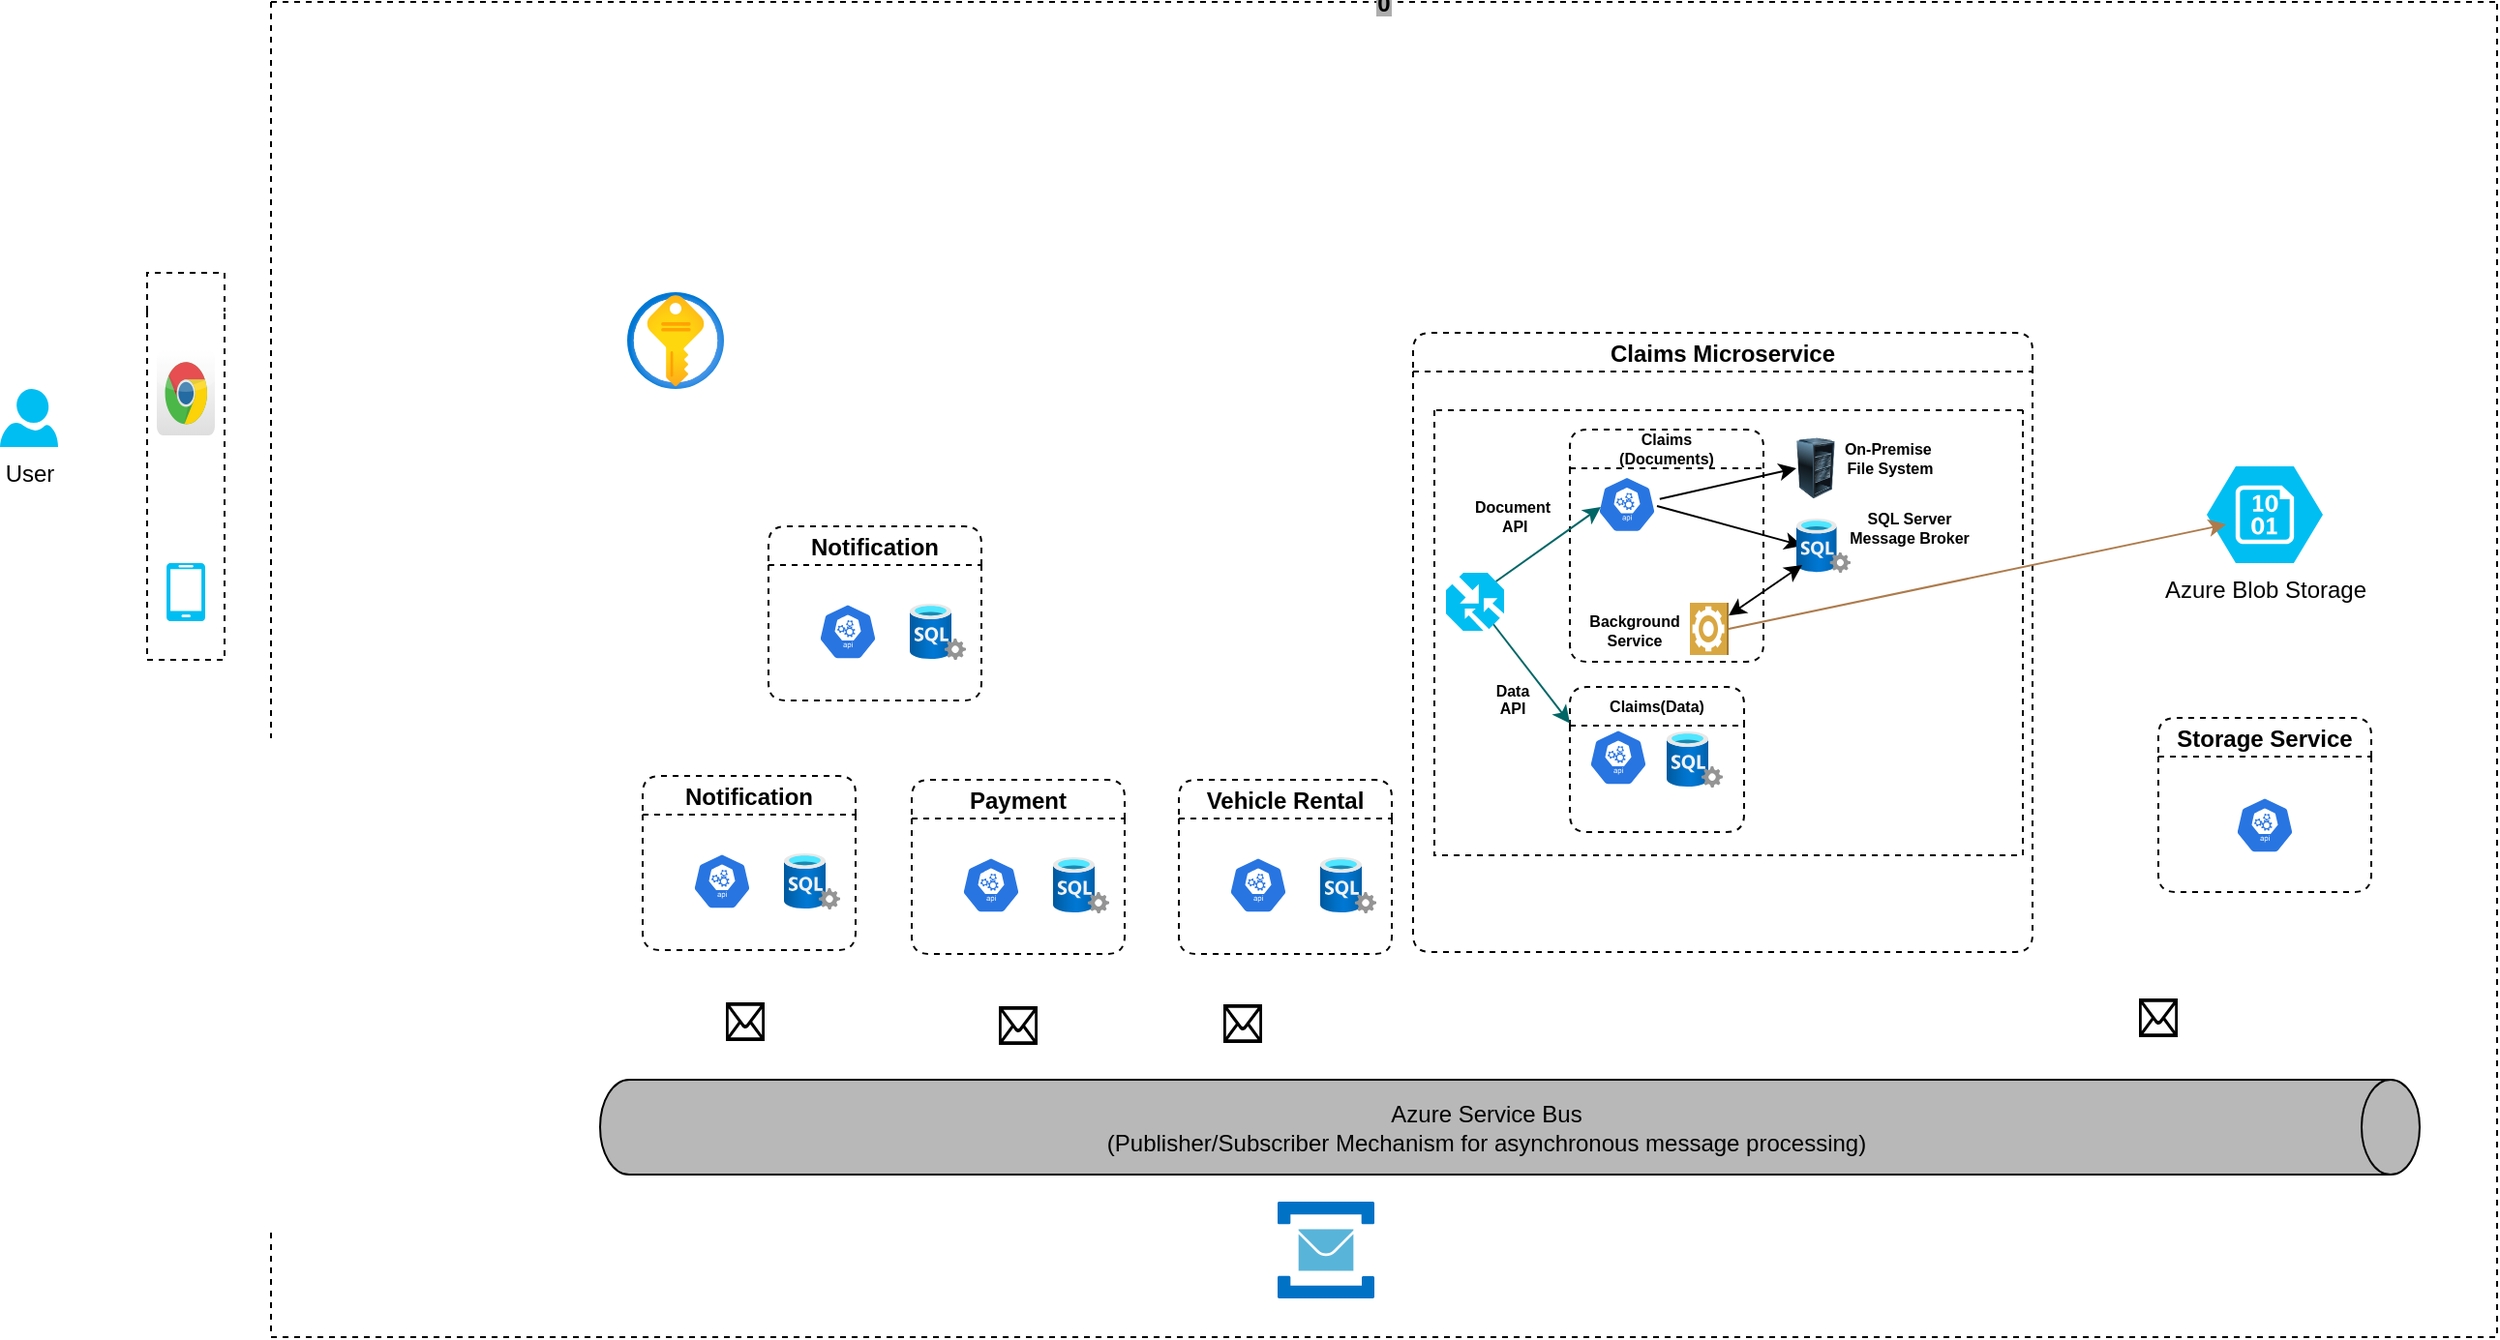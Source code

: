 <mxfile version="17.1.0" type="github">
  <diagram id="Nd7Q3TVraV60mRgbKxLl" name="Page-1">
    <mxGraphModel dx="475" dy="250" grid="1" gridSize="10" guides="1" tooltips="1" connect="1" arrows="1" fold="1" page="1" pageScale="1" pageWidth="827" pageHeight="1169" math="0" shadow="0">
      <root>
        <mxCell id="0" />
        <mxCell id="1" parent="0" />
        <mxCell id="CmC81eJXV_4zMr-YZ4sl-3" value="" style="swimlane;startSize=20;swimlaneLine=0;fillColor=none;dashed=1;collapsible=0;" parent="1" vertex="1">
          <mxGeometry x="86" y="160" width="40" height="200" as="geometry">
            <mxRectangle x="50" y="160" width="50" height="40" as="alternateBounds" />
          </mxGeometry>
        </mxCell>
        <mxCell id="CmC81eJXV_4zMr-YZ4sl-6" value="" style="dashed=0;outlineConnect=0;html=1;align=center;labelPosition=center;verticalLabelPosition=bottom;verticalAlign=top;shape=mxgraph.webicons.chrome;gradientColor=#DFDEDE" parent="CmC81eJXV_4zMr-YZ4sl-3" vertex="1">
          <mxGeometry x="5" y="40" width="30" height="44" as="geometry" />
        </mxCell>
        <mxCell id="CmC81eJXV_4zMr-YZ4sl-7" value="" style="verticalLabelPosition=bottom;html=1;verticalAlign=top;align=center;strokeColor=none;fillColor=#00BEF2;shape=mxgraph.azure.mobile;pointerEvents=1;" parent="CmC81eJXV_4zMr-YZ4sl-3" vertex="1">
          <mxGeometry x="10" y="150" width="20" height="30" as="geometry" />
        </mxCell>
        <mxCell id="CmC81eJXV_4zMr-YZ4sl-4" value="User" style="verticalLabelPosition=bottom;html=1;verticalAlign=top;align=center;strokeColor=none;fillColor=#00BEF2;shape=mxgraph.azure.user;" parent="1" vertex="1">
          <mxGeometry x="10" y="220" width="30" height="30" as="geometry" />
        </mxCell>
        <mxCell id="1T_O8FafnoM-xf-Qj9W--26" value="0" style="swimlane;startSize=0;labelBackgroundColor=#ADADAD;fillColor=#969696;dashed=1;collapsible=0;" parent="1" vertex="1">
          <mxGeometry x="150" y="20" width="1150" height="690" as="geometry" />
        </mxCell>
        <mxCell id="UE3_2l7wGbZXTyPERCW3-47" value="" style="aspect=fixed;html=1;points=[];align=center;image;fontSize=12;image=img/lib/azure2/security/Key_Vaults.svg;" parent="1T_O8FafnoM-xf-Qj9W--26" vertex="1">
          <mxGeometry x="184" y="150" width="50" height="50" as="geometry" />
        </mxCell>
        <mxCell id="UE3_2l7wGbZXTyPERCW3-67" value="" style="sketch=0;pointerEvents=1;shadow=0;dashed=0;html=1;strokeColor=none;fillColor=#DF8C42;labelPosition=center;verticalLabelPosition=bottom;verticalAlign=top;align=center;outlineConnect=0;shape=mxgraph.veeam2.azure_blob;" parent="1T_O8FafnoM-xf-Qj9W--26" vertex="1">
          <mxGeometry x="550" y="320" width="34" as="geometry" />
        </mxCell>
        <mxCell id="1T_O8FafnoM-xf-Qj9W--22" value="Azure Service Bus&lt;br&gt;(Publisher/Subscriber Mechanism for asynchronous message processing)" style="shape=cylinder3;whiteSpace=wrap;boundedLbl=1;backgroundOutline=1;size=15;fillColor=#B8B8B8;align=center;direction=south;labelPosition=center;verticalLabelPosition=middle;verticalAlign=middle;labelBackgroundColor=none;labelBorderColor=none;html=1;" parent="1T_O8FafnoM-xf-Qj9W--26" vertex="1">
          <mxGeometry x="170" y="557" width="940" height="49" as="geometry" />
        </mxCell>
        <mxCell id="UE3_2l7wGbZXTyPERCW3-95" value="Notification" style="swimlane;startSize=20;glass=0;swimlaneLine=1;dashed=1;strokeWidth=1;swimlaneFillColor=none;rounded=1;shadow=0;sketch=0;swimlaneHead=1;horizontal=1;noLabel=0;collapsible=0;" parent="1T_O8FafnoM-xf-Qj9W--26" vertex="1">
          <mxGeometry x="192" y="400" width="110" height="90" as="geometry">
            <mxRectangle x="140" y="55" width="50" height="40" as="alternateBounds" />
          </mxGeometry>
        </mxCell>
        <mxCell id="UE3_2l7wGbZXTyPERCW3-96" value="" style="sketch=0;html=1;dashed=0;whitespace=wrap;fillColor=#2875E2;strokeColor=#ffffff;points=[[0.005,0.63,0],[0.1,0.2,0],[0.9,0.2,0],[0.5,0,0],[0.995,0.63,0],[0.72,0.99,0],[0.5,1,0],[0.28,0.99,0]];shape=mxgraph.kubernetes.icon;prIcon=api" parent="UE3_2l7wGbZXTyPERCW3-95" vertex="1">
          <mxGeometry x="16" y="40" width="50" height="29" as="geometry" />
        </mxCell>
        <mxCell id="UE3_2l7wGbZXTyPERCW3-97" value="" style="aspect=fixed;html=1;points=[];align=center;image;fontSize=12;image=img/lib/azure2/databases/SQL_Server.svg;" parent="UE3_2l7wGbZXTyPERCW3-95" vertex="1">
          <mxGeometry x="73" y="40" width="29" height="29" as="geometry" />
        </mxCell>
        <mxCell id="UE3_2l7wGbZXTyPERCW3-126" value="Azure Blob Storage&lt;br&gt;" style="verticalLabelPosition=bottom;html=1;verticalAlign=top;align=center;strokeColor=none;fillColor=#00BEF2;shape=mxgraph.azure.storage_blob;fontFamily=Helvetica;" parent="1T_O8FafnoM-xf-Qj9W--26" vertex="1">
          <mxGeometry x="1000" y="240" width="60" height="50" as="geometry" />
        </mxCell>
        <mxCell id="UE3_2l7wGbZXTyPERCW3-193" value="Claims Microservice" style="swimlane;startSize=20;glass=0;swimlaneLine=1;dashed=1;strokeWidth=1;swimlaneFillColor=none;rounded=1;shadow=0;sketch=0;swimlaneHead=1;horizontal=1;noLabel=0;collapsible=0;" parent="1T_O8FafnoM-xf-Qj9W--26" vertex="1">
          <mxGeometry x="590" y="171" width="320" height="320" as="geometry">
            <mxRectangle x="140" y="55" width="50" height="40" as="alternateBounds" />
          </mxGeometry>
        </mxCell>
        <mxCell id="UE3_2l7wGbZXTyPERCW3-144" value="" style="swimlane;startSize=0;fontFamily=Helvetica;fontSize=8;html=1;backgroundOutline=0;dashed=1;noLabel=1;rounded=1;swimlaneLine=1;shadow=0;collapsible=0;" parent="UE3_2l7wGbZXTyPERCW3-193" vertex="1">
          <mxGeometry x="11" y="40" width="304" height="230" as="geometry">
            <mxRectangle x="592" y="130" width="50" height="40" as="alternateBounds" />
          </mxGeometry>
        </mxCell>
        <mxCell id="UE3_2l7wGbZXTyPERCW3-120" value="Claims &#xa;(Documents)" style="swimlane;startSize=20;glass=0;swimlaneLine=1;dashed=1;strokeWidth=1;swimlaneFillColor=none;rounded=1;shadow=0;sketch=0;swimlaneHead=1;horizontal=1;noLabel=0;collapsible=0;fontStyle=1;fontSize=8;" parent="UE3_2l7wGbZXTyPERCW3-144" vertex="1">
          <mxGeometry x="70" y="10" width="100" height="120" as="geometry">
            <mxRectangle x="140" y="55" width="50" height="40" as="alternateBounds" />
          </mxGeometry>
        </mxCell>
        <mxCell id="UE3_2l7wGbZXTyPERCW3-121" value="" style="sketch=0;html=1;dashed=0;whitespace=wrap;fillColor=#2875E2;strokeColor=#ffffff;points=[[0.005,0.63,0],[0.1,0.2,0],[0.9,0.2,0],[0.5,0,0],[0.995,0.63,0],[0.72,0.99,0],[0.5,1,0],[0.28,0.99,0]];shape=mxgraph.kubernetes.icon;prIcon=api" parent="UE3_2l7wGbZXTyPERCW3-120" vertex="1">
          <mxGeometry x="12" y="24.25" width="35" height="29" as="geometry" />
        </mxCell>
        <mxCell id="UE3_2l7wGbZXTyPERCW3-130" value="Background&lt;br&gt;Service" style="text;html=1;align=center;verticalAlign=middle;resizable=0;points=[];autosize=1;strokeColor=none;fillColor=none;fontFamily=Helvetica;fontSize=8;fontStyle=1" parent="UE3_2l7wGbZXTyPERCW3-120" vertex="1">
          <mxGeometry x="3" y="88.5" width="60" height="30" as="geometry" />
        </mxCell>
        <mxCell id="UE3_2l7wGbZXTyPERCW3-142" value="" style="outlineConnect=0;dashed=0;verticalLabelPosition=bottom;verticalAlign=top;align=center;html=1;shape=mxgraph.aws3.worker;fillColor=#D9A741;gradientColor=none;fontFamily=Helvetica;direction=north;" parent="UE3_2l7wGbZXTyPERCW3-120" vertex="1">
          <mxGeometry x="62" y="89.5" width="20" height="27" as="geometry" />
        </mxCell>
        <mxCell id="UE3_2l7wGbZXTyPERCW3-165" value="" style="endArrow=classic;html=1;rounded=0;fontFamily=Helvetica;fontSize=8;entryX=0.107;entryY=0.5;entryDx=0;entryDy=0;entryPerimeter=0;" parent="UE3_2l7wGbZXTyPERCW3-120" target="UE3_2l7wGbZXTyPERCW3-169" edge="1">
          <mxGeometry width="50" height="50" relative="1" as="geometry">
            <mxPoint x="45" y="39.5" as="sourcePoint" />
            <mxPoint x="110" y="60" as="targetPoint" />
          </mxGeometry>
        </mxCell>
        <mxCell id="UE3_2l7wGbZXTyPERCW3-176" value="" style="endArrow=classic;html=1;rounded=0;fontFamily=Helvetica;fontSize=8;exitX=0.86;exitY=0.15;exitDx=0;exitDy=0;exitPerimeter=0;fillColor=#dae8fc;strokeColor=#006666;" parent="UE3_2l7wGbZXTyPERCW3-120" source="UE3_2l7wGbZXTyPERCW3-188" edge="1">
          <mxGeometry width="50" height="50" relative="1" as="geometry">
            <mxPoint x="-30" y="80" as="sourcePoint" />
            <mxPoint x="16" y="40" as="targetPoint" />
          </mxGeometry>
        </mxCell>
        <mxCell id="UE3_2l7wGbZXTyPERCW3-90" value="Claims(Data)" style="swimlane;startSize=20;glass=0;swimlaneLine=1;dashed=1;strokeWidth=1;swimlaneFillColor=none;rounded=1;shadow=0;sketch=0;swimlaneHead=1;horizontal=1;noLabel=0;collapsible=0;fontStyle=1;fontSize=8;" parent="UE3_2l7wGbZXTyPERCW3-144" vertex="1">
          <mxGeometry x="70" y="143" width="90" height="75" as="geometry">
            <mxRectangle x="140" y="55" width="50" height="40" as="alternateBounds" />
          </mxGeometry>
        </mxCell>
        <mxCell id="UE3_2l7wGbZXTyPERCW3-91" value="" style="sketch=0;html=1;dashed=0;whitespace=wrap;fillColor=#2875E2;strokeColor=#ffffff;points=[[0.005,0.63,0],[0.1,0.2,0],[0.9,0.2,0],[0.5,0,0],[0.995,0.63,0],[0.72,0.99,0],[0.5,1,0],[0.28,0.99,0]];shape=mxgraph.kubernetes.icon;prIcon=api" parent="UE3_2l7wGbZXTyPERCW3-90" vertex="1">
          <mxGeometry y="22" width="50" height="29" as="geometry" />
        </mxCell>
        <mxCell id="UE3_2l7wGbZXTyPERCW3-122" value="" style="aspect=fixed;html=1;points=[];align=center;image;fontSize=12;image=img/lib/azure2/databases/SQL_Server.svg;" parent="UE3_2l7wGbZXTyPERCW3-90" vertex="1">
          <mxGeometry x="50" y="23" width="29" height="29" as="geometry" />
        </mxCell>
        <mxCell id="UE3_2l7wGbZXTyPERCW3-152" value="" style="image;html=1;image=img/lib/clip_art/computers/Server_Rack_Partial_128x128.png;dashed=1;fontFamily=Helvetica;fontSize=8;" parent="UE3_2l7wGbZXTyPERCW3-144" vertex="1">
          <mxGeometry x="187" y="10" width="20" height="40" as="geometry" />
        </mxCell>
        <mxCell id="UE3_2l7wGbZXTyPERCW3-164" value="" style="endArrow=classic;html=1;rounded=0;fontFamily=Helvetica;fontSize=8;exitX=0.983;exitY=0.4;exitDx=0;exitDy=0;exitPerimeter=0;entryX=0;entryY=0.5;entryDx=0;entryDy=0;" parent="UE3_2l7wGbZXTyPERCW3-144" source="UE3_2l7wGbZXTyPERCW3-121" target="UE3_2l7wGbZXTyPERCW3-152" edge="1">
          <mxGeometry width="50" height="50" relative="1" as="geometry">
            <mxPoint x="130" y="79.5" as="sourcePoint" />
            <mxPoint x="180" y="29.5" as="targetPoint" />
          </mxGeometry>
        </mxCell>
        <mxCell id="UE3_2l7wGbZXTyPERCW3-141" value="On-Premise&amp;nbsp;&lt;br&gt;File System" style="text;html=1;align=center;verticalAlign=middle;resizable=0;points=[];autosize=1;strokeColor=none;fillColor=none;fontFamily=Helvetica;fontSize=8;fontStyle=1" parent="UE3_2l7wGbZXTyPERCW3-144" vertex="1">
          <mxGeometry x="205" y="10" width="60" height="30" as="geometry" />
        </mxCell>
        <mxCell id="UE3_2l7wGbZXTyPERCW3-169" value="" style="aspect=fixed;html=1;points=[];align=center;image;fontSize=12;image=img/lib/azure2/databases/SQL_Server.svg;dashed=1;fontFamily=Helvetica;" parent="UE3_2l7wGbZXTyPERCW3-144" vertex="1">
          <mxGeometry x="187" y="56" width="28" height="28" as="geometry" />
        </mxCell>
        <mxCell id="UE3_2l7wGbZXTyPERCW3-171" value="SQL Server &lt;br&gt;Message Broker" style="text;html=1;align=center;verticalAlign=middle;resizable=0;points=[];autosize=1;strokeColor=none;fillColor=none;fontFamily=Helvetica;fontSize=8;fontStyle=1" parent="UE3_2l7wGbZXTyPERCW3-144" vertex="1">
          <mxGeometry x="205" y="46" width="80" height="30" as="geometry" />
        </mxCell>
        <mxCell id="UE3_2l7wGbZXTyPERCW3-172" value="" style="endArrow=classic;startArrow=classic;html=1;rounded=0;fontFamily=Helvetica;fontSize=8;" parent="UE3_2l7wGbZXTyPERCW3-144" source="UE3_2l7wGbZXTyPERCW3-142" edge="1">
          <mxGeometry width="50" height="50" relative="1" as="geometry">
            <mxPoint x="140" y="130" as="sourcePoint" />
            <mxPoint x="190" y="80" as="targetPoint" />
          </mxGeometry>
        </mxCell>
        <mxCell id="UE3_2l7wGbZXTyPERCW3-183" value="" style="endArrow=classic;html=1;rounded=0;fontFamily=Helvetica;fontSize=8;entryX=0;entryY=0.25;entryDx=0;entryDy=0;strokeColor=#006666;" parent="UE3_2l7wGbZXTyPERCW3-144" target="UE3_2l7wGbZXTyPERCW3-90" edge="1">
          <mxGeometry width="50" height="50" relative="1" as="geometry">
            <mxPoint x="30" y="110" as="sourcePoint" />
            <mxPoint x="130" y="90" as="targetPoint" />
            <Array as="points" />
          </mxGeometry>
        </mxCell>
        <mxCell id="UE3_2l7wGbZXTyPERCW3-184" value="Document&lt;br&gt;&amp;nbsp;API" style="text;html=1;align=center;verticalAlign=middle;resizable=0;points=[];autosize=1;strokeColor=none;fillColor=none;fontFamily=Helvetica;fontSize=8;fontStyle=1" parent="UE3_2l7wGbZXTyPERCW3-144" vertex="1">
          <mxGeometry x="15" y="40" width="50" height="30" as="geometry" />
        </mxCell>
        <mxCell id="UE3_2l7wGbZXTyPERCW3-185" value="&lt;br&gt;Data&lt;br&gt;API&lt;br&gt;" style="text;html=1;align=center;verticalAlign=middle;resizable=0;points=[];autosize=1;strokeColor=none;fillColor=none;fontFamily=Helvetica;fontSize=8;fontStyle=1" parent="UE3_2l7wGbZXTyPERCW3-144" vertex="1">
          <mxGeometry x="25" y="125" width="30" height="40" as="geometry" />
        </mxCell>
        <mxCell id="UE3_2l7wGbZXTyPERCW3-188" value="" style="verticalLabelPosition=bottom;html=1;verticalAlign=top;align=center;strokeColor=none;fillColor=#00BEF2;shape=mxgraph.azure.traffic_manager;pointerEvents=1;dashed=1;fontFamily=Helvetica;fontSize=8;" parent="UE3_2l7wGbZXTyPERCW3-144" vertex="1">
          <mxGeometry x="6" y="84" width="30" height="30" as="geometry" />
        </mxCell>
        <mxCell id="UE3_2l7wGbZXTyPERCW3-215" value="" style="endArrow=classic;html=1;rounded=0;fontFamily=Helvetica;fontSize=8;strokeColor=#AD7B4C;exitX=0.5;exitY=1;exitDx=0;exitDy=0;exitPerimeter=0;" parent="1T_O8FafnoM-xf-Qj9W--26" source="UE3_2l7wGbZXTyPERCW3-142" edge="1">
          <mxGeometry width="50" height="50" relative="1" as="geometry">
            <mxPoint x="960" y="320" as="sourcePoint" />
            <mxPoint x="1010" y="270" as="targetPoint" />
          </mxGeometry>
        </mxCell>
        <mxCell id="UE3_2l7wGbZXTyPERCW3-264" value="Storage Service" style="swimlane;startSize=20;glass=0;swimlaneLine=1;dashed=1;strokeWidth=1;swimlaneFillColor=none;rounded=1;shadow=0;sketch=0;swimlaneHead=1;horizontal=1;noLabel=0;collapsible=0;" parent="1T_O8FafnoM-xf-Qj9W--26" vertex="1">
          <mxGeometry x="975" y="370" width="110" height="90" as="geometry">
            <mxRectangle x="140" y="55" width="50" height="40" as="alternateBounds" />
          </mxGeometry>
        </mxCell>
        <mxCell id="UE3_2l7wGbZXTyPERCW3-265" value="" style="sketch=0;html=1;dashed=0;whitespace=wrap;fillColor=#2875E2;strokeColor=#ffffff;points=[[0.005,0.63,0],[0.1,0.2,0],[0.9,0.2,0],[0.5,0,0],[0.995,0.63,0],[0.72,0.99,0],[0.5,1,0],[0.28,0.99,0]];shape=mxgraph.kubernetes.icon;prIcon=api" parent="UE3_2l7wGbZXTyPERCW3-264" vertex="1">
          <mxGeometry x="30" y="41" width="50" height="29" as="geometry" />
        </mxCell>
        <mxCell id="Inlq9MId-8xqULkoF2Bs-1" value="" style="sketch=0;aspect=fixed;html=1;points=[];align=center;image;fontSize=12;image=img/lib/mscae/Service_Bus.svg;" vertex="1" parent="1T_O8FafnoM-xf-Qj9W--26">
          <mxGeometry x="520" y="620" width="50" height="50" as="geometry" />
        </mxCell>
        <mxCell id="UE3_2l7wGbZXTyPERCW3-49" value="" style="sketch=0;pointerEvents=1;shadow=0;dashed=0;html=1;strokeColor=none;fillColor=#DF8C42;labelPosition=center;verticalLabelPosition=bottom;verticalAlign=top;align=center;outlineConnect=0;shape=mxgraph.veeam2.azure_blob;" parent="1" vertex="1">
          <mxGeometry x="730" y="360" width="34" as="geometry" />
        </mxCell>
        <mxCell id="UE3_2l7wGbZXTyPERCW3-217" value="Payment" style="swimlane;startSize=20;glass=0;swimlaneLine=1;dashed=1;strokeWidth=1;swimlaneFillColor=none;rounded=1;shadow=0;sketch=0;swimlaneHead=1;horizontal=1;noLabel=0;collapsible=0;" parent="1" vertex="1">
          <mxGeometry x="481" y="422" width="110" height="90" as="geometry">
            <mxRectangle x="140" y="55" width="50" height="40" as="alternateBounds" />
          </mxGeometry>
        </mxCell>
        <mxCell id="UE3_2l7wGbZXTyPERCW3-218" value="" style="sketch=0;html=1;dashed=0;whitespace=wrap;fillColor=#2875E2;strokeColor=#ffffff;points=[[0.005,0.63,0],[0.1,0.2,0],[0.9,0.2,0],[0.5,0,0],[0.995,0.63,0],[0.72,0.99,0],[0.5,1,0],[0.28,0.99,0]];shape=mxgraph.kubernetes.icon;prIcon=api" parent="UE3_2l7wGbZXTyPERCW3-217" vertex="1">
          <mxGeometry x="16" y="40" width="50" height="29" as="geometry" />
        </mxCell>
        <mxCell id="UE3_2l7wGbZXTyPERCW3-219" value="" style="aspect=fixed;html=1;points=[];align=center;image;fontSize=12;image=img/lib/azure2/databases/SQL_Server.svg;" parent="UE3_2l7wGbZXTyPERCW3-217" vertex="1">
          <mxGeometry x="73" y="40" width="29" height="29" as="geometry" />
        </mxCell>
        <mxCell id="UE3_2l7wGbZXTyPERCW3-221" value="Vehicle Rental" style="swimlane;startSize=20;glass=0;swimlaneLine=1;dashed=1;strokeWidth=1;swimlaneFillColor=none;rounded=1;shadow=0;sketch=0;swimlaneHead=1;horizontal=1;noLabel=0;collapsible=0;" parent="1" vertex="1">
          <mxGeometry x="619" y="422" width="110" height="90" as="geometry">
            <mxRectangle x="140" y="55" width="50" height="40" as="alternateBounds" />
          </mxGeometry>
        </mxCell>
        <mxCell id="UE3_2l7wGbZXTyPERCW3-222" value="" style="sketch=0;html=1;dashed=0;whitespace=wrap;fillColor=#2875E2;strokeColor=#ffffff;points=[[0.005,0.63,0],[0.1,0.2,0],[0.9,0.2,0],[0.5,0,0],[0.995,0.63,0],[0.72,0.99,0],[0.5,1,0],[0.28,0.99,0]];shape=mxgraph.kubernetes.icon;prIcon=api" parent="UE3_2l7wGbZXTyPERCW3-221" vertex="1">
          <mxGeometry x="16" y="40" width="50" height="29" as="geometry" />
        </mxCell>
        <mxCell id="UE3_2l7wGbZXTyPERCW3-223" value="" style="aspect=fixed;html=1;points=[];align=center;image;fontSize=12;image=img/lib/azure2/databases/SQL_Server.svg;" parent="UE3_2l7wGbZXTyPERCW3-221" vertex="1">
          <mxGeometry x="73" y="40" width="29" height="29" as="geometry" />
        </mxCell>
        <mxCell id="UE3_2l7wGbZXTyPERCW3-227" value="" style="shape=mxgraph.signs.tech.mail;html=1;pointerEvents=1;fillColor=#000000;strokeColor=none;verticalLabelPosition=bottom;verticalAlign=top;align=center;" parent="1" vertex="1">
          <mxGeometry x="1115" y="535" width="20" height="20" as="geometry" />
        </mxCell>
        <mxCell id="UE3_2l7wGbZXTyPERCW3-228" value="" style="shape=mxgraph.signs.tech.mail;html=1;pointerEvents=1;fillColor=#000000;strokeColor=none;verticalLabelPosition=bottom;verticalAlign=top;align=center;" parent="1" vertex="1">
          <mxGeometry x="642" y="538" width="20" height="20" as="geometry" />
        </mxCell>
        <mxCell id="UE3_2l7wGbZXTyPERCW3-229" value="" style="shape=mxgraph.signs.tech.mail;html=1;pointerEvents=1;fillColor=#000000;strokeColor=none;verticalLabelPosition=bottom;verticalAlign=top;align=center;" parent="1" vertex="1">
          <mxGeometry x="526" y="539" width="20" height="20" as="geometry" />
        </mxCell>
        <mxCell id="UE3_2l7wGbZXTyPERCW3-230" value="" style="shape=mxgraph.signs.tech.mail;html=1;pointerEvents=1;fillColor=#000000;strokeColor=none;verticalLabelPosition=bottom;verticalAlign=top;align=center;" parent="1" vertex="1">
          <mxGeometry x="385" y="537" width="20" height="20" as="geometry" />
        </mxCell>
        <mxCell id="UE3_2l7wGbZXTyPERCW3-261" value="Notification" style="swimlane;startSize=20;glass=0;swimlaneLine=1;dashed=1;strokeWidth=1;swimlaneFillColor=none;rounded=1;shadow=0;sketch=0;swimlaneHead=1;horizontal=1;noLabel=0;collapsible=0;" parent="1" vertex="1">
          <mxGeometry x="407" y="291" width="110" height="90" as="geometry">
            <mxRectangle x="140" y="55" width="50" height="40" as="alternateBounds" />
          </mxGeometry>
        </mxCell>
        <mxCell id="UE3_2l7wGbZXTyPERCW3-262" value="" style="sketch=0;html=1;dashed=0;whitespace=wrap;fillColor=#2875E2;strokeColor=#ffffff;points=[[0.005,0.63,0],[0.1,0.2,0],[0.9,0.2,0],[0.5,0,0],[0.995,0.63,0],[0.72,0.99,0],[0.5,1,0],[0.28,0.99,0]];shape=mxgraph.kubernetes.icon;prIcon=api" parent="UE3_2l7wGbZXTyPERCW3-261" vertex="1">
          <mxGeometry x="16" y="40" width="50" height="29" as="geometry" />
        </mxCell>
        <mxCell id="UE3_2l7wGbZXTyPERCW3-263" value="" style="aspect=fixed;html=1;points=[];align=center;image;fontSize=12;image=img/lib/azure2/databases/SQL_Server.svg;" parent="UE3_2l7wGbZXTyPERCW3-261" vertex="1">
          <mxGeometry x="73" y="40" width="29" height="29" as="geometry" />
        </mxCell>
      </root>
    </mxGraphModel>
  </diagram>
</mxfile>
